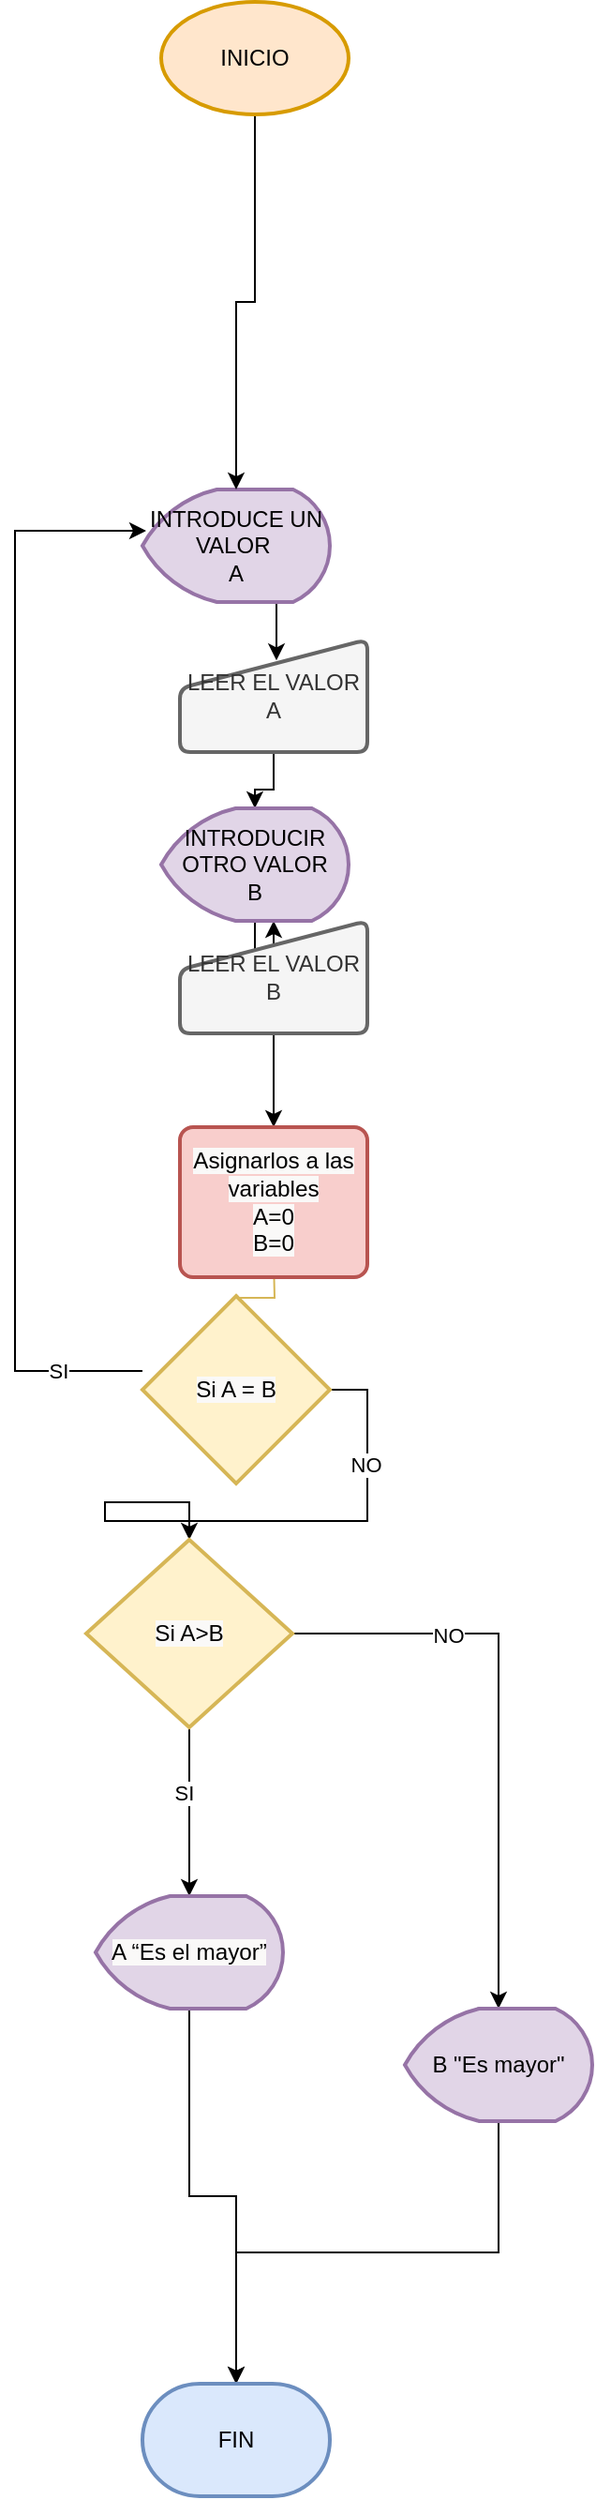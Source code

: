 <mxfile version="20.4.0" type="device"><diagram id="nJv5kUknkmE9WcvX2gHE" name="Página-1"><mxGraphModel dx="1422" dy="692" grid="1" gridSize="10" guides="1" tooltips="1" connect="1" arrows="1" fold="1" page="1" pageScale="1" pageWidth="827" pageHeight="1169" math="0" shadow="0"><root><mxCell id="0"/><mxCell id="1" parent="0"/><mxCell id="4p2s0qHC2xMjTVqQVCDP-32" style="edgeStyle=orthogonalEdgeStyle;rounded=0;orthogonalLoop=1;jettySize=auto;html=1;exitX=0.5;exitY=1;exitDx=0;exitDy=0;exitPerimeter=0;fontColor=#000000;entryX=0.515;entryY=0.186;entryDx=0;entryDy=0;entryPerimeter=0;" parent="1" source="4p2s0qHC2xMjTVqQVCDP-3" target="4p2s0qHC2xMjTVqQVCDP-5" edge="1"><mxGeometry relative="1" as="geometry"/></mxCell><mxCell id="4p2s0qHC2xMjTVqQVCDP-3" value="INTRODUCE UN VALOR&amp;nbsp;&lt;br&gt;A" style="strokeWidth=2;html=1;shape=mxgraph.flowchart.display;whiteSpace=wrap;fillColor=#e1d5e7;strokeColor=#9673a6;" parent="1" vertex="1"><mxGeometry x="140" y="370" width="100" height="60" as="geometry"/></mxCell><mxCell id="4p2s0qHC2xMjTVqQVCDP-33" style="edgeStyle=orthogonalEdgeStyle;rounded=0;orthogonalLoop=1;jettySize=auto;html=1;exitX=0.5;exitY=1;exitDx=0;exitDy=0;fontColor=#000000;" parent="1" source="4p2s0qHC2xMjTVqQVCDP-5" target="4p2s0qHC2xMjTVqQVCDP-6" edge="1"><mxGeometry relative="1" as="geometry"/></mxCell><mxCell id="4p2s0qHC2xMjTVqQVCDP-5" value="LEER EL VALOR&lt;br&gt;A" style="html=1;strokeWidth=2;shape=manualInput;whiteSpace=wrap;rounded=1;size=26;arcSize=11;fontColor=#333333;fillColor=#f5f5f5;strokeColor=#666666;" parent="1" vertex="1"><mxGeometry x="160" y="450" width="100" height="60" as="geometry"/></mxCell><mxCell id="2wEfNq4tiwi1B9IhTBxe-29" style="edgeStyle=orthogonalEdgeStyle;rounded=0;orthogonalLoop=1;jettySize=auto;html=1;exitX=0.5;exitY=1;exitDx=0;exitDy=0;exitPerimeter=0;" edge="1" parent="1" source="4p2s0qHC2xMjTVqQVCDP-6" target="2wEfNq4tiwi1B9IhTBxe-28"><mxGeometry relative="1" as="geometry"/></mxCell><mxCell id="4p2s0qHC2xMjTVqQVCDP-6" value="INTRODUCIR OTRO VALOR&lt;br&gt;B" style="strokeWidth=2;html=1;shape=mxgraph.flowchart.display;whiteSpace=wrap;fillColor=#e1d5e7;strokeColor=#9673a6;" parent="1" vertex="1"><mxGeometry x="150" y="540" width="100" height="60" as="geometry"/></mxCell><mxCell id="4p2s0qHC2xMjTVqQVCDP-35" style="edgeStyle=orthogonalEdgeStyle;rounded=0;orthogonalLoop=1;jettySize=auto;html=1;exitX=0.5;exitY=1;exitDx=0;exitDy=0;fontColor=#000000;fillColor=#fff2cc;strokeColor=#d6b656;" parent="1" target="4p2s0qHC2xMjTVqQVCDP-10" edge="1"><mxGeometry relative="1" as="geometry"><mxPoint x="210" y="780" as="sourcePoint"/></mxGeometry></mxCell><mxCell id="2wEfNq4tiwi1B9IhTBxe-37" style="edgeStyle=orthogonalEdgeStyle;rounded=0;orthogonalLoop=1;jettySize=auto;html=1;exitX=0.5;exitY=1;exitDx=0;exitDy=0;exitPerimeter=0;entryX=0.5;entryY=0;entryDx=0;entryDy=0;entryPerimeter=0;" edge="1" parent="1" source="4p2s0qHC2xMjTVqQVCDP-9" target="4p2s0qHC2xMjTVqQVCDP-3"><mxGeometry relative="1" as="geometry"/></mxCell><mxCell id="4p2s0qHC2xMjTVqQVCDP-9" value="INICIO" style="strokeWidth=2;html=1;shape=mxgraph.flowchart.start_1;whiteSpace=wrap;fillColor=#ffe6cc;strokeColor=#d79b00;" parent="1" vertex="1"><mxGeometry x="150" y="110" width="100" height="60" as="geometry"/></mxCell><mxCell id="4p2s0qHC2xMjTVqQVCDP-11" style="edgeStyle=orthogonalEdgeStyle;rounded=0;orthogonalLoop=1;jettySize=auto;html=1;entryX=0.02;entryY=0.367;entryDx=0;entryDy=0;entryPerimeter=0;fontColor=#000000;" parent="1" source="4p2s0qHC2xMjTVqQVCDP-10" target="4p2s0qHC2xMjTVqQVCDP-3" edge="1"><mxGeometry relative="1" as="geometry"><Array as="points"><mxPoint x="72" y="840"/></Array></mxGeometry></mxCell><mxCell id="4p2s0qHC2xMjTVqQVCDP-12" value="SI" style="edgeLabel;html=1;align=center;verticalAlign=middle;resizable=0;points=[];fontColor=#000000;" parent="4p2s0qHC2xMjTVqQVCDP-11" vertex="1" connectable="0"><mxGeometry x="-0.844" relative="1" as="geometry"><mxPoint as="offset"/></mxGeometry></mxCell><mxCell id="4p2s0qHC2xMjTVqQVCDP-19" style="edgeStyle=orthogonalEdgeStyle;rounded=0;orthogonalLoop=1;jettySize=auto;html=1;exitX=1;exitY=0.5;exitDx=0;exitDy=0;exitPerimeter=0;fontColor=#000000;" parent="1" source="4p2s0qHC2xMjTVqQVCDP-10" target="4p2s0qHC2xMjTVqQVCDP-14" edge="1"><mxGeometry relative="1" as="geometry"/></mxCell><mxCell id="4p2s0qHC2xMjTVqQVCDP-20" value="NO" style="edgeLabel;html=1;align=center;verticalAlign=middle;resizable=0;points=[];fontColor=#000000;" parent="4p2s0qHC2xMjTVqQVCDP-19" vertex="1" connectable="0"><mxGeometry x="-0.61" y="-1" relative="1" as="geometry"><mxPoint as="offset"/></mxGeometry></mxCell><mxCell id="4p2s0qHC2xMjTVqQVCDP-10" value="&lt;span style=&quot;font-family: sans-serif; font-size: 12.155px; text-align: start; background-color: rgb(250, 249, 248);&quot;&gt;Si A = B&lt;/span&gt;" style="strokeWidth=2;html=1;shape=mxgraph.flowchart.decision;whiteSpace=wrap;fillColor=#fff2cc;strokeColor=#d6b656;" parent="1" vertex="1"><mxGeometry x="140" y="800" width="100" height="100" as="geometry"/></mxCell><mxCell id="4p2s0qHC2xMjTVqQVCDP-22" style="edgeStyle=orthogonalEdgeStyle;rounded=0;orthogonalLoop=1;jettySize=auto;html=1;exitX=0.5;exitY=1;exitDx=0;exitDy=0;exitPerimeter=0;entryX=0.5;entryY=0;entryDx=0;entryDy=0;entryPerimeter=0;fontColor=#000000;" parent="1" source="4p2s0qHC2xMjTVqQVCDP-14" target="4p2s0qHC2xMjTVqQVCDP-21" edge="1"><mxGeometry relative="1" as="geometry"/></mxCell><mxCell id="2wEfNq4tiwi1B9IhTBxe-35" value="SI" style="edgeLabel;html=1;align=center;verticalAlign=middle;resizable=0;points=[];" vertex="1" connectable="0" parent="4p2s0qHC2xMjTVqQVCDP-22"><mxGeometry x="-0.222" y="-3" relative="1" as="geometry"><mxPoint as="offset"/></mxGeometry></mxCell><mxCell id="4p2s0qHC2xMjTVqQVCDP-23" style="edgeStyle=orthogonalEdgeStyle;rounded=0;orthogonalLoop=1;jettySize=auto;html=1;exitX=1;exitY=0.5;exitDx=0;exitDy=0;exitPerimeter=0;fontColor=#000000;" parent="1" source="4p2s0qHC2xMjTVqQVCDP-14" target="4p2s0qHC2xMjTVqQVCDP-24" edge="1"><mxGeometry relative="1" as="geometry"><mxPoint x="370" y="1140" as="targetPoint"/></mxGeometry></mxCell><mxCell id="2wEfNq4tiwi1B9IhTBxe-34" value="NO" style="edgeLabel;html=1;align=center;verticalAlign=middle;resizable=0;points=[];" vertex="1" connectable="0" parent="4p2s0qHC2xMjTVqQVCDP-23"><mxGeometry x="-0.465" y="-1" relative="1" as="geometry"><mxPoint as="offset"/></mxGeometry></mxCell><mxCell id="4p2s0qHC2xMjTVqQVCDP-14" value="&lt;span style=&quot;font-family: sans-serif; font-size: 12.155px; text-align: start; background-color: rgb(250, 249, 248);&quot;&gt;Si A&amp;gt;B &lt;/span&gt;" style="strokeWidth=2;html=1;shape=mxgraph.flowchart.decision;whiteSpace=wrap;fillColor=#fff2cc;strokeColor=#d6b656;" parent="1" vertex="1"><mxGeometry x="110" y="930" width="110" height="100" as="geometry"/></mxCell><mxCell id="4p2s0qHC2xMjTVqQVCDP-27" style="edgeStyle=orthogonalEdgeStyle;rounded=0;orthogonalLoop=1;jettySize=auto;html=1;exitX=0.5;exitY=1;exitDx=0;exitDy=0;exitPerimeter=0;fontColor=#000000;" parent="1" source="4p2s0qHC2xMjTVqQVCDP-21" target="4p2s0qHC2xMjTVqQVCDP-36" edge="1"><mxGeometry relative="1" as="geometry"><mxPoint x="180" y="1370" as="targetPoint"/></mxGeometry></mxCell><mxCell id="4p2s0qHC2xMjTVqQVCDP-21" value="&lt;span style=&quot;font-family: sans-serif; font-size: 12.155px; text-align: start; background-color: rgb(250, 249, 248);&quot;&gt;A “Es el mayor”&lt;/span&gt;" style="strokeWidth=2;html=1;shape=mxgraph.flowchart.display;whiteSpace=wrap;fillColor=#e1d5e7;strokeColor=#9673a6;" parent="1" vertex="1"><mxGeometry x="115" y="1120" width="100" height="60" as="geometry"/></mxCell><mxCell id="2wEfNq4tiwi1B9IhTBxe-36" style="edgeStyle=orthogonalEdgeStyle;rounded=0;orthogonalLoop=1;jettySize=auto;html=1;exitX=0.5;exitY=1;exitDx=0;exitDy=0;exitPerimeter=0;" edge="1" parent="1" source="4p2s0qHC2xMjTVqQVCDP-24" target="4p2s0qHC2xMjTVqQVCDP-36"><mxGeometry relative="1" as="geometry"/></mxCell><mxCell id="4p2s0qHC2xMjTVqQVCDP-24" value="B &quot;Es mayor&quot;" style="strokeWidth=2;html=1;shape=mxgraph.flowchart.display;whiteSpace=wrap;fillColor=#e1d5e7;strokeColor=#9673a6;" parent="1" vertex="1"><mxGeometry x="280" y="1180" width="100" height="60" as="geometry"/></mxCell><mxCell id="4p2s0qHC2xMjTVqQVCDP-36" value="FIN" style="strokeWidth=2;html=1;shape=mxgraph.flowchart.terminator;whiteSpace=wrap;fillColor=#dae8fc;strokeColor=#6c8ebf;" parent="1" vertex="1"><mxGeometry x="140" y="1380" width="100" height="60" as="geometry"/></mxCell><mxCell id="2wEfNq4tiwi1B9IhTBxe-32" style="edgeStyle=orthogonalEdgeStyle;rounded=0;orthogonalLoop=1;jettySize=auto;html=1;exitX=0.5;exitY=1;exitDx=0;exitDy=0;" edge="1" parent="1" source="2wEfNq4tiwi1B9IhTBxe-28" target="2wEfNq4tiwi1B9IhTBxe-31"><mxGeometry relative="1" as="geometry"/></mxCell><mxCell id="2wEfNq4tiwi1B9IhTBxe-28" value="LEER EL VALOR&lt;br&gt;B" style="html=1;strokeWidth=2;shape=manualInput;whiteSpace=wrap;rounded=1;size=26;arcSize=11;fontColor=#333333;fillColor=#f5f5f5;strokeColor=#666666;" vertex="1" parent="1"><mxGeometry x="160" y="600" width="100" height="60" as="geometry"/></mxCell><mxCell id="2wEfNq4tiwi1B9IhTBxe-31" value="&lt;span style=&quot;font-family: sans-serif; font-size: 12.155px; text-align: start; background-color: rgb(250, 249, 248);&quot;&gt;Asignarlos a las variables &lt;br&gt;A=0&lt;br&gt;B=0&lt;br&gt;&lt;/span&gt;" style="rounded=1;whiteSpace=wrap;html=1;absoluteArcSize=1;arcSize=14;strokeWidth=2;fillColor=#f8cecc;strokeColor=#b85450;" vertex="1" parent="1"><mxGeometry x="160" y="710" width="100" height="80" as="geometry"/></mxCell></root></mxGraphModel></diagram></mxfile>
